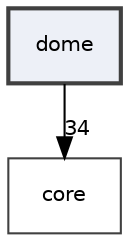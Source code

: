 digraph "dome"
{
 // LATEX_PDF_SIZE
  edge [fontname="Helvetica",fontsize="10",labelfontname="Helvetica",labelfontsize="10"];
  node [fontname="Helvetica",fontsize="10",shape=record];
  compound=true
  dir_e87c700dfe20a11f4c6d14b0248ce899 [shape=box, label="dome", style="filled,bold,", fillcolor="#edf0f7", color="grey25", URL="dir_e87c700dfe20a11f4c6d14b0248ce899.html"];
  dir_aebb8dcc11953d78e620bbef0b9e2183 [shape=box, label="core", style="", fillcolor="#edf0f7", color="grey25", URL="dir_aebb8dcc11953d78e620bbef0b9e2183.html"];
  dir_e87c700dfe20a11f4c6d14b0248ce899->dir_aebb8dcc11953d78e620bbef0b9e2183 [headlabel="34", labeldistance=1.5 headhref="dir_000006_000004.html"];
}
